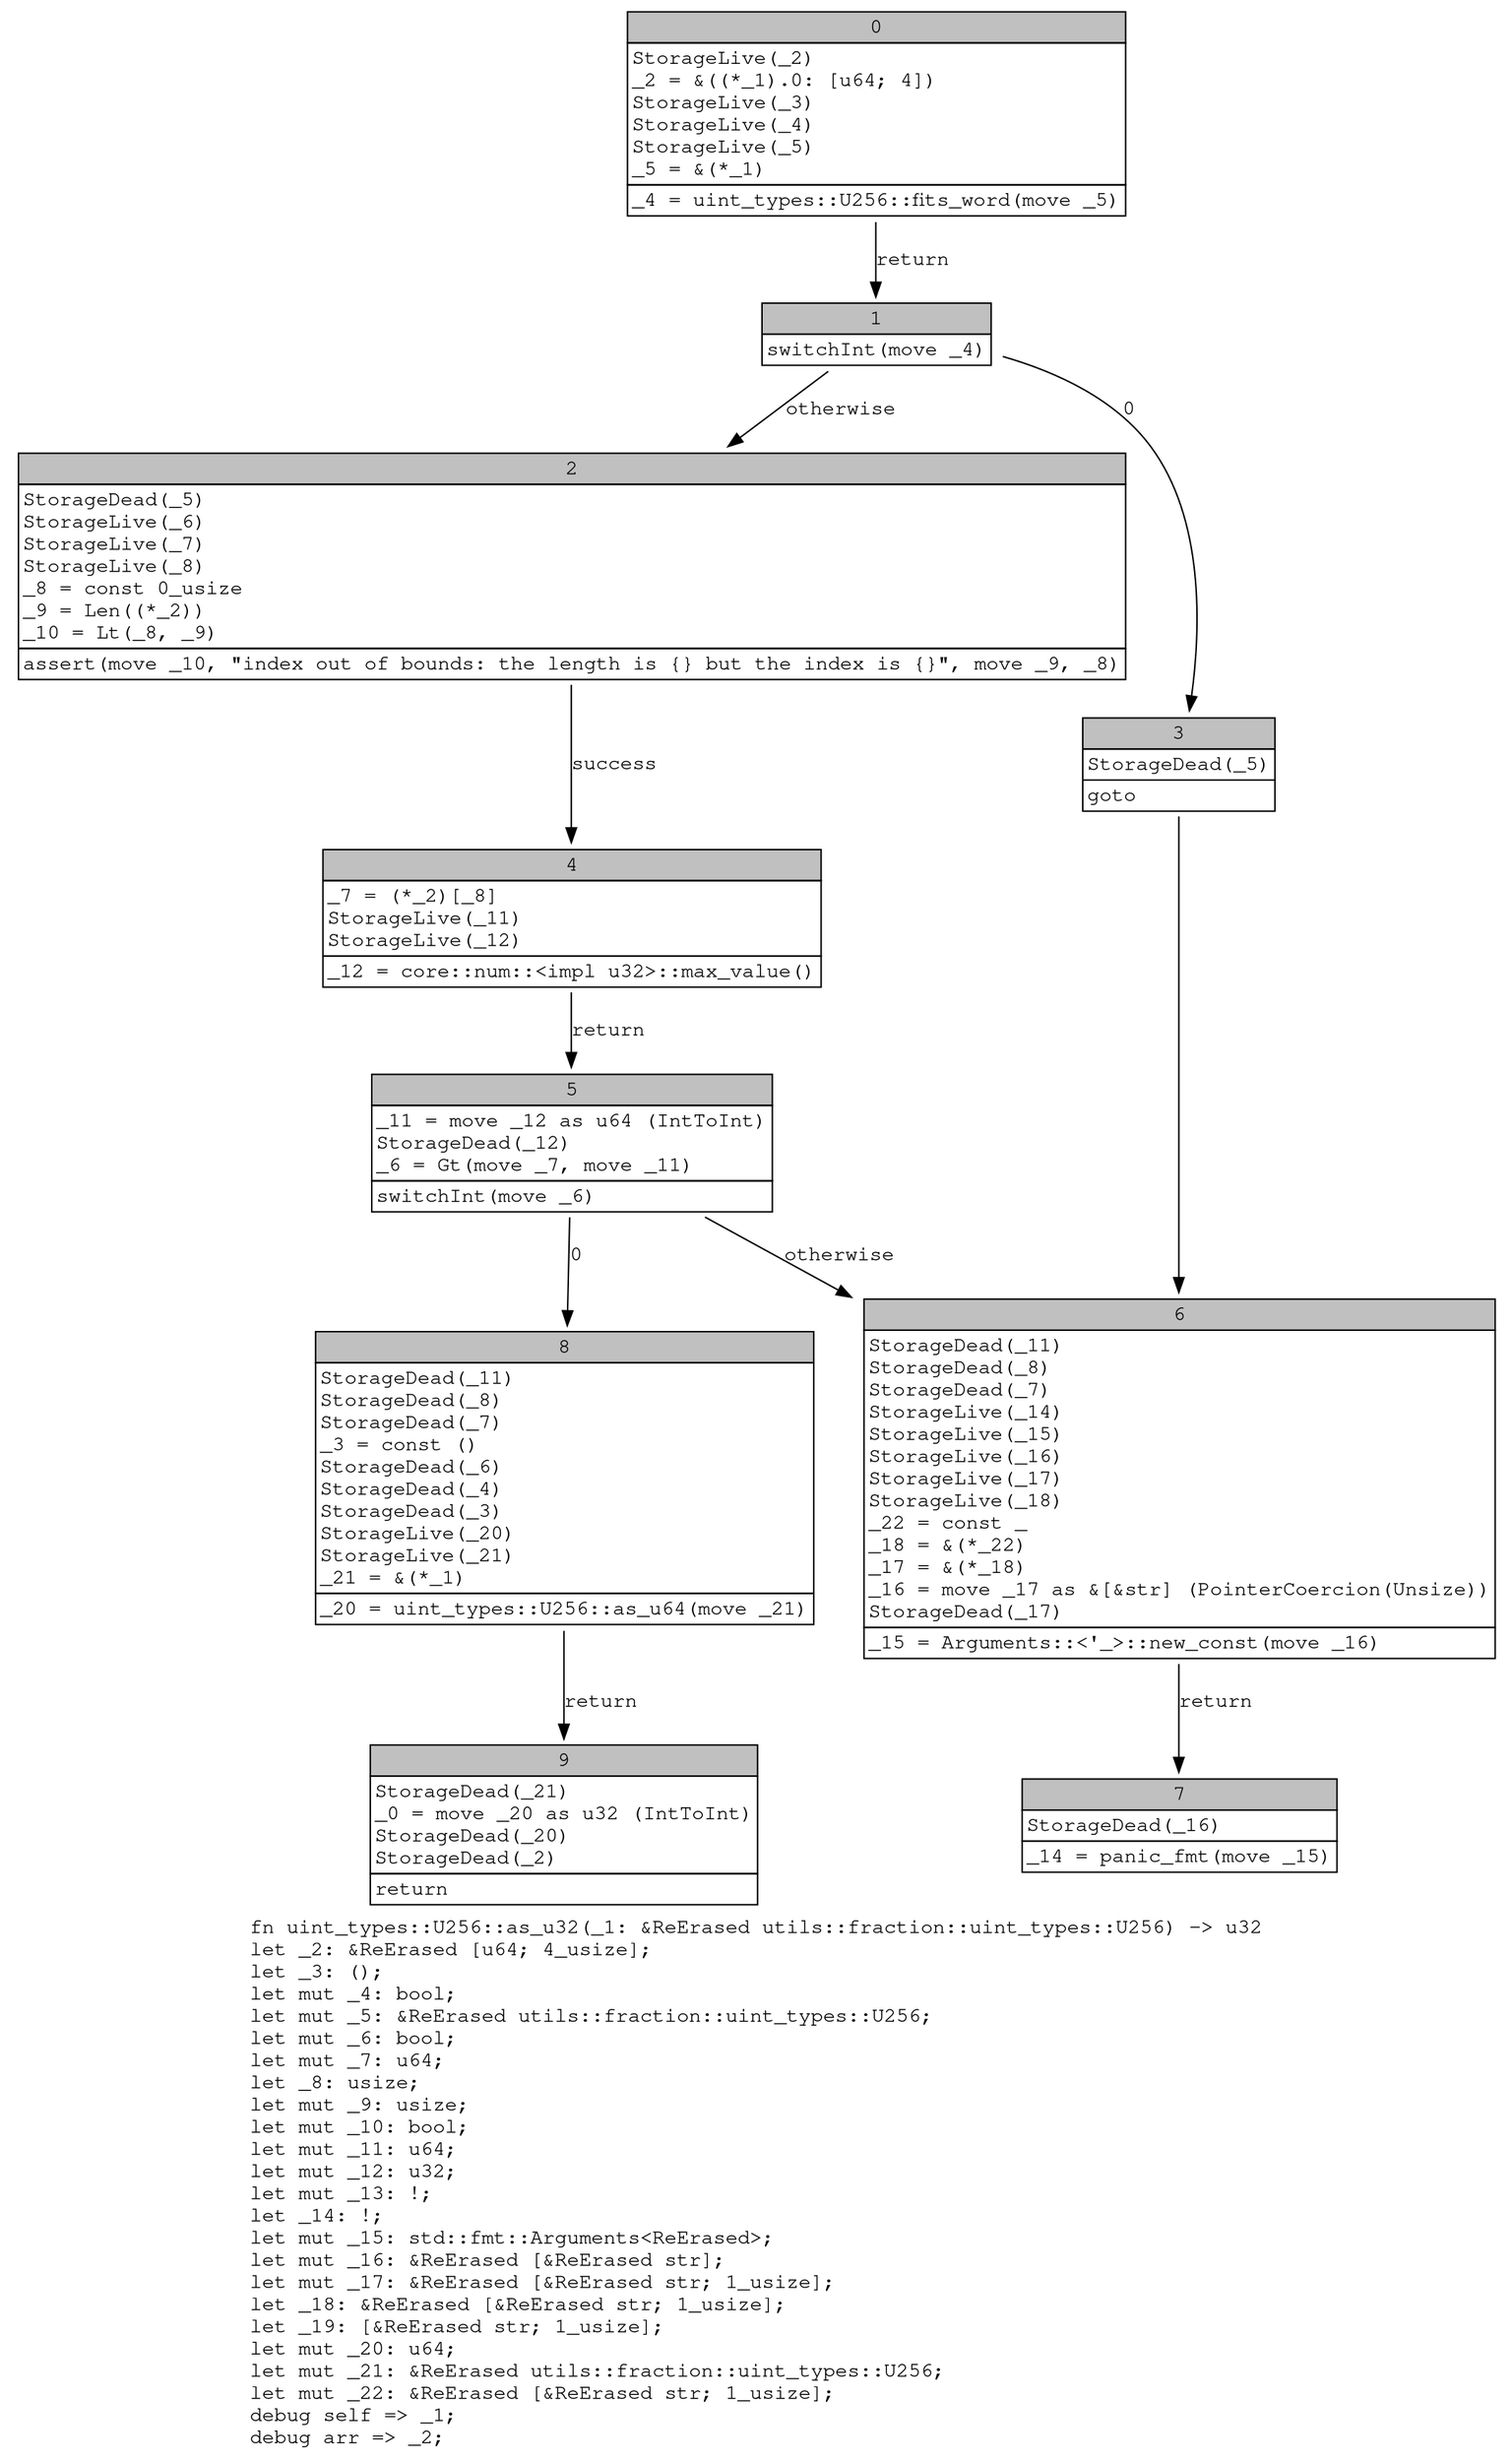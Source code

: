 digraph Mir_0_11347 {
    graph [fontname="Courier, monospace"];
    node [fontname="Courier, monospace"];
    edge [fontname="Courier, monospace"];
    label=<fn uint_types::U256::as_u32(_1: &amp;ReErased utils::fraction::uint_types::U256) -&gt; u32<br align="left"/>let _2: &amp;ReErased [u64; 4_usize];<br align="left"/>let _3: ();<br align="left"/>let mut _4: bool;<br align="left"/>let mut _5: &amp;ReErased utils::fraction::uint_types::U256;<br align="left"/>let mut _6: bool;<br align="left"/>let mut _7: u64;<br align="left"/>let _8: usize;<br align="left"/>let mut _9: usize;<br align="left"/>let mut _10: bool;<br align="left"/>let mut _11: u64;<br align="left"/>let mut _12: u32;<br align="left"/>let mut _13: !;<br align="left"/>let _14: !;<br align="left"/>let mut _15: std::fmt::Arguments&lt;ReErased&gt;;<br align="left"/>let mut _16: &amp;ReErased [&amp;ReErased str];<br align="left"/>let mut _17: &amp;ReErased [&amp;ReErased str; 1_usize];<br align="left"/>let _18: &amp;ReErased [&amp;ReErased str; 1_usize];<br align="left"/>let _19: [&amp;ReErased str; 1_usize];<br align="left"/>let mut _20: u64;<br align="left"/>let mut _21: &amp;ReErased utils::fraction::uint_types::U256;<br align="left"/>let mut _22: &amp;ReErased [&amp;ReErased str; 1_usize];<br align="left"/>debug self =&gt; _1;<br align="left"/>debug arr =&gt; _2;<br align="left"/>>;
    bb0__0_11347 [shape="none", label=<<table border="0" cellborder="1" cellspacing="0"><tr><td bgcolor="gray" align="center" colspan="1">0</td></tr><tr><td align="left" balign="left">StorageLive(_2)<br/>_2 = &amp;((*_1).0: [u64; 4])<br/>StorageLive(_3)<br/>StorageLive(_4)<br/>StorageLive(_5)<br/>_5 = &amp;(*_1)<br/></td></tr><tr><td align="left">_4 = uint_types::U256::fits_word(move _5)</td></tr></table>>];
    bb1__0_11347 [shape="none", label=<<table border="0" cellborder="1" cellspacing="0"><tr><td bgcolor="gray" align="center" colspan="1">1</td></tr><tr><td align="left">switchInt(move _4)</td></tr></table>>];
    bb2__0_11347 [shape="none", label=<<table border="0" cellborder="1" cellspacing="0"><tr><td bgcolor="gray" align="center" colspan="1">2</td></tr><tr><td align="left" balign="left">StorageDead(_5)<br/>StorageLive(_6)<br/>StorageLive(_7)<br/>StorageLive(_8)<br/>_8 = const 0_usize<br/>_9 = Len((*_2))<br/>_10 = Lt(_8, _9)<br/></td></tr><tr><td align="left">assert(move _10, &quot;index out of bounds: the length is {} but the index is {}&quot;, move _9, _8)</td></tr></table>>];
    bb3__0_11347 [shape="none", label=<<table border="0" cellborder="1" cellspacing="0"><tr><td bgcolor="gray" align="center" colspan="1">3</td></tr><tr><td align="left" balign="left">StorageDead(_5)<br/></td></tr><tr><td align="left">goto</td></tr></table>>];
    bb4__0_11347 [shape="none", label=<<table border="0" cellborder="1" cellspacing="0"><tr><td bgcolor="gray" align="center" colspan="1">4</td></tr><tr><td align="left" balign="left">_7 = (*_2)[_8]<br/>StorageLive(_11)<br/>StorageLive(_12)<br/></td></tr><tr><td align="left">_12 = core::num::&lt;impl u32&gt;::max_value()</td></tr></table>>];
    bb5__0_11347 [shape="none", label=<<table border="0" cellborder="1" cellspacing="0"><tr><td bgcolor="gray" align="center" colspan="1">5</td></tr><tr><td align="left" balign="left">_11 = move _12 as u64 (IntToInt)<br/>StorageDead(_12)<br/>_6 = Gt(move _7, move _11)<br/></td></tr><tr><td align="left">switchInt(move _6)</td></tr></table>>];
    bb6__0_11347 [shape="none", label=<<table border="0" cellborder="1" cellspacing="0"><tr><td bgcolor="gray" align="center" colspan="1">6</td></tr><tr><td align="left" balign="left">StorageDead(_11)<br/>StorageDead(_8)<br/>StorageDead(_7)<br/>StorageLive(_14)<br/>StorageLive(_15)<br/>StorageLive(_16)<br/>StorageLive(_17)<br/>StorageLive(_18)<br/>_22 = const _<br/>_18 = &amp;(*_22)<br/>_17 = &amp;(*_18)<br/>_16 = move _17 as &amp;[&amp;str] (PointerCoercion(Unsize))<br/>StorageDead(_17)<br/></td></tr><tr><td align="left">_15 = Arguments::&lt;'_&gt;::new_const(move _16)</td></tr></table>>];
    bb7__0_11347 [shape="none", label=<<table border="0" cellborder="1" cellspacing="0"><tr><td bgcolor="gray" align="center" colspan="1">7</td></tr><tr><td align="left" balign="left">StorageDead(_16)<br/></td></tr><tr><td align="left">_14 = panic_fmt(move _15)</td></tr></table>>];
    bb8__0_11347 [shape="none", label=<<table border="0" cellborder="1" cellspacing="0"><tr><td bgcolor="gray" align="center" colspan="1">8</td></tr><tr><td align="left" balign="left">StorageDead(_11)<br/>StorageDead(_8)<br/>StorageDead(_7)<br/>_3 = const ()<br/>StorageDead(_6)<br/>StorageDead(_4)<br/>StorageDead(_3)<br/>StorageLive(_20)<br/>StorageLive(_21)<br/>_21 = &amp;(*_1)<br/></td></tr><tr><td align="left">_20 = uint_types::U256::as_u64(move _21)</td></tr></table>>];
    bb9__0_11347 [shape="none", label=<<table border="0" cellborder="1" cellspacing="0"><tr><td bgcolor="gray" align="center" colspan="1">9</td></tr><tr><td align="left" balign="left">StorageDead(_21)<br/>_0 = move _20 as u32 (IntToInt)<br/>StorageDead(_20)<br/>StorageDead(_2)<br/></td></tr><tr><td align="left">return</td></tr></table>>];
    bb0__0_11347 -> bb1__0_11347 [label="return"];
    bb1__0_11347 -> bb3__0_11347 [label="0"];
    bb1__0_11347 -> bb2__0_11347 [label="otherwise"];
    bb2__0_11347 -> bb4__0_11347 [label="success"];
    bb3__0_11347 -> bb6__0_11347 [label=""];
    bb4__0_11347 -> bb5__0_11347 [label="return"];
    bb5__0_11347 -> bb8__0_11347 [label="0"];
    bb5__0_11347 -> bb6__0_11347 [label="otherwise"];
    bb6__0_11347 -> bb7__0_11347 [label="return"];
    bb8__0_11347 -> bb9__0_11347 [label="return"];
}
